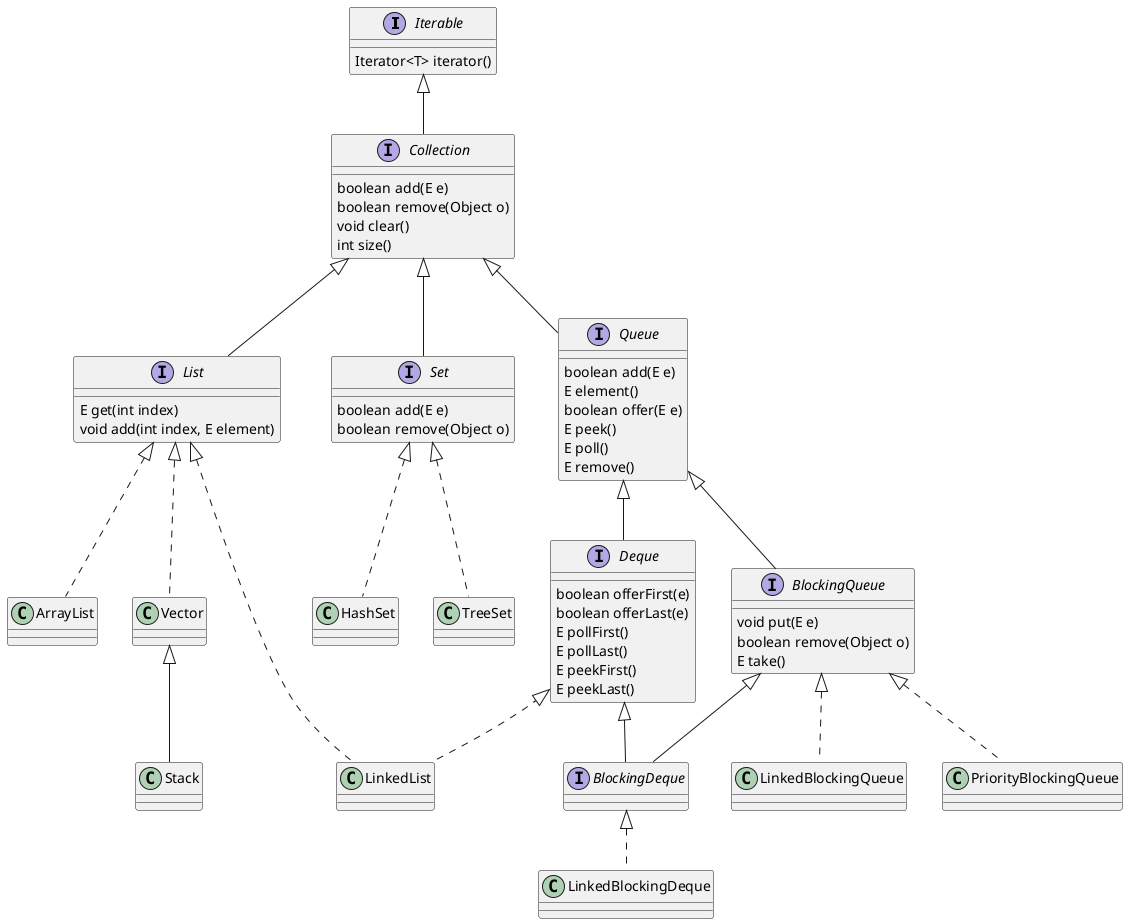 @startuml

Interface Iterable{
    Iterator<T> iterator()
}
Interface Collection extends Iterable{
    boolean	add(E e)
    boolean	remove(Object o)
    void clear()
    int size()
}
interface List extends Collection{
    E get(int index)
    void add(int index, E element)
}
Interface Set extends Collection{
     boolean	add(E e)
     boolean	remove(Object o)
}
Interface Queue  extends Collection{
    boolean	add(E e)
    E element()
    boolean	offer(E e)
    E peek()
    E poll()
    E remove()
}
Interface BlockingQueue extends Queue{
    void put(E e)
    boolean	remove(Object o)
    E take()
}
Interface Deque extends Queue{
   boolean offerFirst(e)
   boolean offerLast(e)
   E pollFirst()
   E pollLast()
   E peekFirst()
   E peekLast()
}
class ArrayList implements List{
}
class Vector implements List{
}
class LinkedList implements List, Deque{
}
class Stack extends Vector{
}
class HashSet implements Set{

}
class TreeSet implements Set{
}
interface BlockingDeque extends BlockingQueue, Deque{
}
class LinkedBlockingQueue implements BlockingQueue{
}
class PriorityBlockingQueue implements BlockingQueue{
}
class LinkedBlockingDeque implements BlockingDeque{
}
@enduml